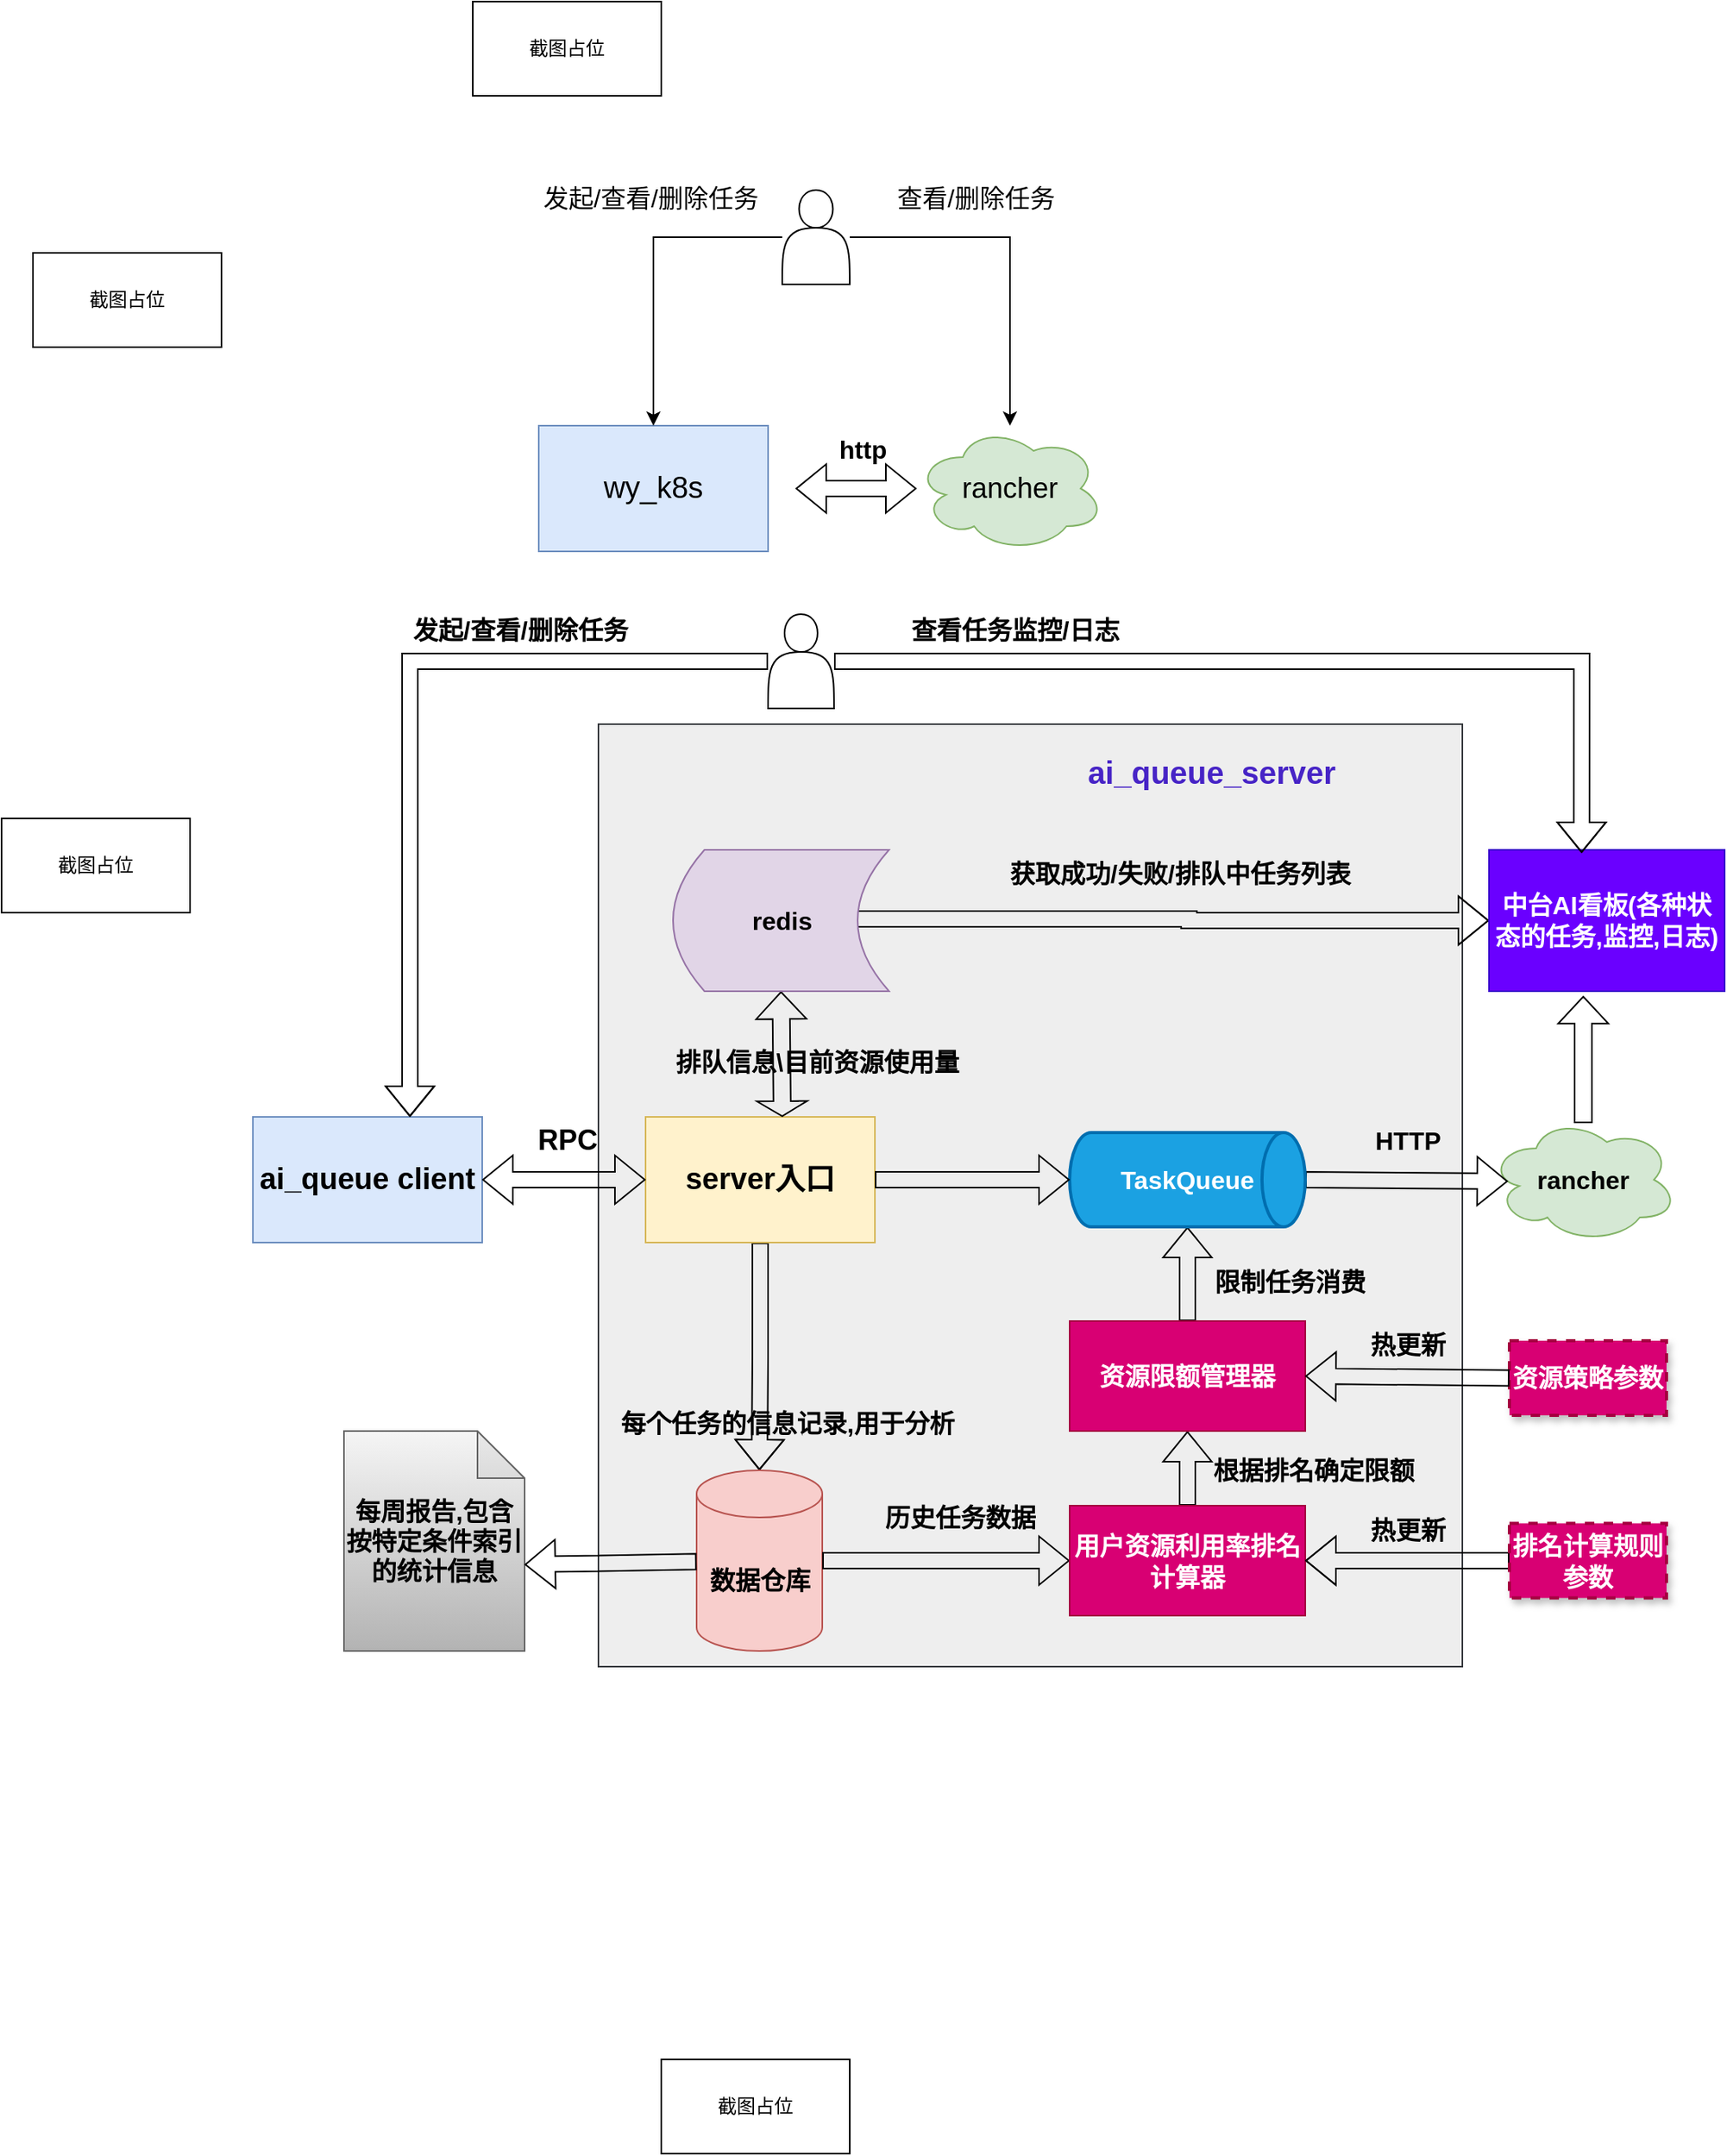 <mxfile version="21.6.1" type="github">
  <diagram name="第 1 页" id="jlxmokwsTpVfqcsCxAWr">
    <mxGraphModel dx="2261" dy="1940" grid="1" gridSize="10" guides="1" tooltips="1" connect="1" arrows="1" fold="1" page="1" pageScale="1" pageWidth="827" pageHeight="1169" math="0" shadow="0">
      <root>
        <mxCell id="0" />
        <mxCell id="1" parent="0" />
        <mxCell id="qPuq1UGvSkW3Ukqx3j4F-33" value="" style="rounded=0;whiteSpace=wrap;html=1;fillColor=#eeeeee;strokeColor=#36393d;" vertex="1" parent="1">
          <mxGeometry x="260" y="200" width="550" height="600" as="geometry" />
        </mxCell>
        <mxCell id="wX64DrgatRNQEiag2DZ2-1" value="&lt;font style=&quot;font-size: 19px;&quot;&gt;wy_k8s&lt;/font&gt;" style="rounded=0;whiteSpace=wrap;html=1;fillColor=#dae8fc;strokeColor=#6c8ebf;" parent="1" vertex="1">
          <mxGeometry x="222" y="10" width="146" height="80" as="geometry" />
        </mxCell>
        <mxCell id="wX64DrgatRNQEiag2DZ2-2" value="&lt;font style=&quot;font-size: 18px;&quot;&gt;rancher&lt;/font&gt;" style="ellipse;shape=cloud;whiteSpace=wrap;html=1;fillColor=#d5e8d4;strokeColor=#82b366;" parent="1" vertex="1">
          <mxGeometry x="462" y="10" width="120" height="80" as="geometry" />
        </mxCell>
        <mxCell id="wX64DrgatRNQEiag2DZ2-4" value="" style="shape=flexArrow;endArrow=classic;html=1;rounded=0;startArrow=block;" parent="1" edge="1">
          <mxGeometry width="50" height="50" relative="1" as="geometry">
            <mxPoint x="385.5" y="50" as="sourcePoint" />
            <mxPoint x="462.5" y="50" as="targetPoint" />
          </mxGeometry>
        </mxCell>
        <mxCell id="wX64DrgatRNQEiag2DZ2-5" value="&lt;font size=&quot;1&quot; style=&quot;&quot;&gt;&lt;b style=&quot;font-size: 16px;&quot;&gt;rancher&lt;/b&gt;&lt;/font&gt;" style="ellipse;shape=cloud;whiteSpace=wrap;html=1;fillColor=#d5e8d4;strokeColor=#82b366;" parent="1" vertex="1">
          <mxGeometry x="827" y="450" width="120" height="80" as="geometry" />
        </mxCell>
        <mxCell id="wX64DrgatRNQEiag2DZ2-6" value="&lt;span style=&quot;font-size: 19px;&quot;&gt;&lt;b&gt;ai_queue client&lt;/b&gt;&lt;/span&gt;" style="rounded=0;whiteSpace=wrap;html=1;fillColor=#dae8fc;strokeColor=#6c8ebf;" parent="1" vertex="1">
          <mxGeometry x="40" y="450" width="146" height="80" as="geometry" />
        </mxCell>
        <mxCell id="qPuq1UGvSkW3Ukqx3j4F-32" style="edgeStyle=orthogonalEdgeStyle;rounded=0;orthogonalLoop=1;jettySize=auto;html=1;shape=flexArrow;" edge="1" parent="1" source="wX64DrgatRNQEiag2DZ2-7" target="wX64DrgatRNQEiag2DZ2-16">
          <mxGeometry relative="1" as="geometry" />
        </mxCell>
        <mxCell id="wX64DrgatRNQEiag2DZ2-7" value="&lt;span style=&quot;font-size: 19px;&quot;&gt;&lt;b&gt;server入口&lt;/b&gt;&lt;/span&gt;" style="rounded=0;whiteSpace=wrap;html=1;fillColor=#fff2cc;strokeColor=#d6b656;" parent="1" vertex="1">
          <mxGeometry x="290" y="450" width="146" height="80" as="geometry" />
        </mxCell>
        <mxCell id="wX64DrgatRNQEiag2DZ2-8" value="&lt;b&gt;&lt;font style=&quot;font-size: 16px;&quot;&gt;http&lt;/font&gt;&lt;/b&gt;" style="text;html=1;align=center;verticalAlign=middle;resizable=0;points=[];autosize=1;strokeColor=none;fillColor=none;" parent="1" vertex="1">
          <mxGeometry x="402.5" y="10" width="50" height="30" as="geometry" />
        </mxCell>
        <mxCell id="wX64DrgatRNQEiag2DZ2-10" value="" style="shape=flexArrow;endArrow=classic;html=1;rounded=0;startArrow=block;exitX=1;exitY=0.5;exitDx=0;exitDy=0;entryX=0;entryY=0.5;entryDx=0;entryDy=0;" parent="1" edge="1" target="wX64DrgatRNQEiag2DZ2-7" source="wX64DrgatRNQEiag2DZ2-6">
          <mxGeometry width="50" height="50" relative="1" as="geometry">
            <mxPoint x="227" y="490" as="sourcePoint" />
            <mxPoint x="307" y="490" as="targetPoint" />
          </mxGeometry>
        </mxCell>
        <mxCell id="wX64DrgatRNQEiag2DZ2-11" value="&lt;span style=&quot;font-size: 18px;&quot;&gt;&lt;b&gt;RPC&lt;/b&gt;&lt;/span&gt;" style="text;html=1;align=center;verticalAlign=middle;resizable=0;points=[];autosize=1;strokeColor=none;fillColor=none;" parent="1" vertex="1">
          <mxGeometry x="210" y="445" width="60" height="40" as="geometry" />
        </mxCell>
        <mxCell id="wX64DrgatRNQEiag2DZ2-15" value="&lt;font style=&quot;font-size: 16px;&quot;&gt;&lt;b&gt;排队信息\目前资源使用量&lt;/b&gt;&lt;/font&gt;" style="text;html=1;align=center;verticalAlign=middle;resizable=0;points=[];autosize=1;strokeColor=none;fillColor=none;" parent="1" vertex="1">
          <mxGeometry x="298.5" y="400" width="200" height="30" as="geometry" />
        </mxCell>
        <mxCell id="wX64DrgatRNQEiag2DZ2-16" value="&lt;font style=&quot;font-size: 16px;&quot;&gt;&lt;b&gt;数据仓库&lt;/b&gt;&lt;/font&gt;" style="shape=cylinder3;whiteSpace=wrap;html=1;boundedLbl=1;backgroundOutline=1;size=15;fillColor=#f8cecc;strokeColor=#b85450;" parent="1" vertex="1">
          <mxGeometry x="322.5" y="675" width="80" height="115" as="geometry" />
        </mxCell>
        <mxCell id="wX64DrgatRNQEiag2DZ2-18" value="&lt;font style=&quot;font-size: 16px;&quot;&gt;&lt;b&gt;每个任务的信息记录,用于分析&lt;/b&gt;&lt;/font&gt;" style="text;html=1;align=center;verticalAlign=middle;resizable=0;points=[];autosize=1;strokeColor=none;fillColor=none;" parent="1" vertex="1">
          <mxGeometry x="260" y="630" width="240" height="30" as="geometry" />
        </mxCell>
        <mxCell id="wX64DrgatRNQEiag2DZ2-19" value="" style="shape=flexArrow;endArrow=classic;html=1;rounded=0;startArrow=none;startFill=0;entryX=0.1;entryY=0.513;entryDx=0;entryDy=0;entryPerimeter=0;exitX=1;exitY=0.5;exitDx=0;exitDy=0;exitPerimeter=0;" parent="1" edge="1" target="wX64DrgatRNQEiag2DZ2-5" source="qPuq1UGvSkW3Ukqx3j4F-8">
          <mxGeometry width="50" height="50" relative="1" as="geometry">
            <mxPoint x="720" y="490" as="sourcePoint" />
            <mxPoint x="867" y="490" as="targetPoint" />
          </mxGeometry>
        </mxCell>
        <mxCell id="wX64DrgatRNQEiag2DZ2-20" value="&lt;span style=&quot;font-size: 16px;&quot;&gt;&lt;b&gt;HTTP&lt;/b&gt;&lt;/span&gt;" style="text;html=1;align=center;verticalAlign=middle;resizable=0;points=[];autosize=1;strokeColor=none;fillColor=none;" parent="1" vertex="1">
          <mxGeometry x="740" y="450" width="70" height="30" as="geometry" />
        </mxCell>
        <mxCell id="wX64DrgatRNQEiag2DZ2-22" value="" style="shape=flexArrow;endArrow=classic;startArrow=classic;html=1;rounded=0;width=11;startSize=2.83;endSize=5.4;entryX=0.5;entryY=1;entryDx=0;entryDy=0;exitX=0.596;exitY=0;exitDx=0;exitDy=0;exitPerimeter=0;" parent="1" edge="1" target="wX64DrgatRNQEiag2DZ2-25" source="wX64DrgatRNQEiag2DZ2-7">
          <mxGeometry width="100" height="100" relative="1" as="geometry">
            <mxPoint x="389" y="434" as="sourcePoint" />
            <mxPoint x="389" y="380" as="targetPoint" />
          </mxGeometry>
        </mxCell>
        <mxCell id="qPuq1UGvSkW3Ukqx3j4F-30" style="edgeStyle=orthogonalEdgeStyle;rounded=0;orthogonalLoop=1;jettySize=auto;html=1;entryX=0;entryY=0.5;entryDx=0;entryDy=0;shape=flexArrow;exitX=0.847;exitY=0.489;exitDx=0;exitDy=0;exitPerimeter=0;" edge="1" parent="1" source="wX64DrgatRNQEiag2DZ2-25" target="wX64DrgatRNQEiag2DZ2-26">
          <mxGeometry relative="1" as="geometry" />
        </mxCell>
        <mxCell id="wX64DrgatRNQEiag2DZ2-25" value="&lt;font style=&quot;font-size: 16px;&quot;&gt;&lt;b&gt;redis&lt;/b&gt;&lt;/font&gt;" style="shape=dataStorage;whiteSpace=wrap;html=1;fixedSize=1;fillColor=#e1d5e7;strokeColor=#9673a6;" parent="1" vertex="1">
          <mxGeometry x="307.5" y="280" width="137.5" height="90" as="geometry" />
        </mxCell>
        <mxCell id="wX64DrgatRNQEiag2DZ2-26" value="&lt;font style=&quot;font-size: 16px;&quot;&gt;&lt;b&gt;中台AI看板(各种状态的任务,监控,日志)&lt;/b&gt;&lt;/font&gt;" style="rounded=0;whiteSpace=wrap;html=1;fillColor=#6a00ff;fontColor=#ffffff;strokeColor=#3700CC;" parent="1" vertex="1">
          <mxGeometry x="827" y="280" width="150" height="90" as="geometry" />
        </mxCell>
        <mxCell id="wX64DrgatRNQEiag2DZ2-28" style="edgeStyle=orthogonalEdgeStyle;rounded=0;orthogonalLoop=1;jettySize=auto;html=1;" parent="1" source="wX64DrgatRNQEiag2DZ2-27" target="wX64DrgatRNQEiag2DZ2-1" edge="1">
          <mxGeometry relative="1" as="geometry" />
        </mxCell>
        <mxCell id="wX64DrgatRNQEiag2DZ2-34" style="edgeStyle=orthogonalEdgeStyle;rounded=0;orthogonalLoop=1;jettySize=auto;html=1;" parent="1" source="wX64DrgatRNQEiag2DZ2-27" target="wX64DrgatRNQEiag2DZ2-2" edge="1">
          <mxGeometry relative="1" as="geometry" />
        </mxCell>
        <mxCell id="wX64DrgatRNQEiag2DZ2-27" value="" style="shape=actor;whiteSpace=wrap;html=1;" parent="1" vertex="1">
          <mxGeometry x="377" y="-140" width="43" height="60" as="geometry" />
        </mxCell>
        <mxCell id="wX64DrgatRNQEiag2DZ2-31" style="edgeStyle=orthogonalEdgeStyle;rounded=0;orthogonalLoop=1;jettySize=auto;html=1;shape=flexArrow;" parent="1" source="wX64DrgatRNQEiag2DZ2-30" target="wX64DrgatRNQEiag2DZ2-6" edge="1">
          <mxGeometry relative="1" as="geometry">
            <Array as="points">
              <mxPoint x="140" y="160" />
            </Array>
          </mxGeometry>
        </mxCell>
        <mxCell id="wX64DrgatRNQEiag2DZ2-32" style="edgeStyle=orthogonalEdgeStyle;rounded=0;orthogonalLoop=1;jettySize=auto;html=1;shape=flexArrow;entryX=0.393;entryY=0.022;entryDx=0;entryDy=0;entryPerimeter=0;" parent="1" source="wX64DrgatRNQEiag2DZ2-30" target="wX64DrgatRNQEiag2DZ2-26" edge="1">
          <mxGeometry relative="1" as="geometry">
            <mxPoint x="870" y="270" as="targetPoint" />
          </mxGeometry>
        </mxCell>
        <mxCell id="wX64DrgatRNQEiag2DZ2-30" value="" style="shape=actor;whiteSpace=wrap;html=1;" parent="1" vertex="1">
          <mxGeometry x="368" y="130" width="42" height="60" as="geometry" />
        </mxCell>
        <mxCell id="wX64DrgatRNQEiag2DZ2-36" value="" style="shape=flexArrow;endArrow=classic;startArrow=none;html=1;rounded=0;width=11;startSize=2.83;endSize=5.4;startFill=0;entryX=0.4;entryY=1.033;entryDx=0;entryDy=0;entryPerimeter=0;exitX=0.5;exitY=0.05;exitDx=0;exitDy=0;exitPerimeter=0;" parent="1" edge="1" target="wX64DrgatRNQEiag2DZ2-26" source="wX64DrgatRNQEiag2DZ2-5">
          <mxGeometry width="100" height="100" relative="1" as="geometry">
            <mxPoint x="900" y="400" as="sourcePoint" />
            <mxPoint x="900" y="346" as="targetPoint" />
          </mxGeometry>
        </mxCell>
        <mxCell id="wX64DrgatRNQEiag2DZ2-37" value="&lt;span style=&quot;font-size: 16px;&quot;&gt;&lt;b&gt;资源策略参数&lt;/b&gt;&lt;/span&gt;" style="rounded=0;whiteSpace=wrap;html=1;labelBorderColor=none;dashed=1;fillColor=#d80073;fontColor=#ffffff;strokeColor=#A50040;strokeWidth=2;shadow=1;glass=0;" parent="1" vertex="1">
          <mxGeometry x="840" y="592.5" width="100" height="47.5" as="geometry" />
        </mxCell>
        <mxCell id="wX64DrgatRNQEiag2DZ2-40" value="截图占位" style="whiteSpace=wrap;html=1;" parent="1" vertex="1">
          <mxGeometry x="-100" y="-100" width="120" height="60" as="geometry" />
        </mxCell>
        <mxCell id="wX64DrgatRNQEiag2DZ2-41" value="截图占位" style="whiteSpace=wrap;html=1;" parent="1" vertex="1">
          <mxGeometry x="-120" y="260" width="120" height="60" as="geometry" />
        </mxCell>
        <mxCell id="wX64DrgatRNQEiag2DZ2-42" value="截图占位" style="whiteSpace=wrap;html=1;" parent="1" vertex="1">
          <mxGeometry x="180" y="-260" width="120" height="60" as="geometry" />
        </mxCell>
        <mxCell id="wX64DrgatRNQEiag2DZ2-43" value="&lt;font style=&quot;font-size: 16px;&quot;&gt;&lt;b&gt;发起/查看/删除任务&lt;/b&gt;&lt;/font&gt;" style="text;html=1;align=center;verticalAlign=middle;resizable=0;points=[];autosize=1;strokeColor=none;fillColor=none;" parent="1" vertex="1">
          <mxGeometry x="130" y="125" width="160" height="30" as="geometry" />
        </mxCell>
        <mxCell id="wX64DrgatRNQEiag2DZ2-44" value="&lt;font style=&quot;font-size: 16px;&quot;&gt;&lt;b&gt;查看任务监控/日志&lt;/b&gt;&lt;/font&gt;" style="text;html=1;align=center;verticalAlign=middle;resizable=0;points=[];autosize=1;strokeColor=none;fillColor=none;" parent="1" vertex="1">
          <mxGeometry x="445" y="125" width="160" height="30" as="geometry" />
        </mxCell>
        <mxCell id="wX64DrgatRNQEiag2DZ2-45" value="&lt;font style=&quot;font-size: 16px;&quot;&gt;查看/删除任务&lt;/font&gt;" style="text;html=1;align=center;verticalAlign=middle;resizable=0;points=[];autosize=1;strokeColor=none;fillColor=none;" parent="1" vertex="1">
          <mxGeometry x="440" y="-150" width="120" height="30" as="geometry" />
        </mxCell>
        <mxCell id="wX64DrgatRNQEiag2DZ2-46" value="&lt;font style=&quot;font-size: 16px;&quot;&gt;发起/查看/删除任务&lt;/font&gt;" style="text;html=1;align=center;verticalAlign=middle;resizable=0;points=[];autosize=1;strokeColor=none;fillColor=none;" parent="1" vertex="1">
          <mxGeometry x="213" y="-150" width="160" height="30" as="geometry" />
        </mxCell>
        <mxCell id="wX64DrgatRNQEiag2DZ2-49" value="&lt;font style=&quot;font-size: 16px;&quot;&gt;&lt;b&gt;每周报告,包含按特定条件索引的统计信息&lt;/b&gt;&lt;/font&gt;" style="shape=note;whiteSpace=wrap;html=1;backgroundOutline=1;darkOpacity=0.05;fillColor=#f5f5f5;gradientColor=#b3b3b3;strokeColor=#666666;" parent="1" vertex="1">
          <mxGeometry x="98" y="650" width="115" height="140" as="geometry" />
        </mxCell>
        <mxCell id="wX64DrgatRNQEiag2DZ2-50" value="截图占位" style="whiteSpace=wrap;html=1;" parent="1" vertex="1">
          <mxGeometry x="300" y="1050" width="120" height="60" as="geometry" />
        </mxCell>
        <mxCell id="qPuq1UGvSkW3Ukqx3j4F-5" value="" style="shape=flexArrow;endArrow=classic;html=1;rounded=0;startArrow=none;startFill=0;exitX=1;exitY=0.5;exitDx=0;exitDy=0;exitPerimeter=0;" edge="1" parent="1" source="wX64DrgatRNQEiag2DZ2-16" target="qPuq1UGvSkW3Ukqx3j4F-6">
          <mxGeometry width="50" height="50" relative="1" as="geometry">
            <mxPoint x="440" y="710" as="sourcePoint" />
            <mxPoint x="533" y="674" as="targetPoint" />
          </mxGeometry>
        </mxCell>
        <mxCell id="qPuq1UGvSkW3Ukqx3j4F-12" style="edgeStyle=orthogonalEdgeStyle;rounded=0;orthogonalLoop=1;jettySize=auto;html=1;entryX=0.5;entryY=1;entryDx=0;entryDy=0;shape=flexArrow;" edge="1" parent="1" source="qPuq1UGvSkW3Ukqx3j4F-6" target="qPuq1UGvSkW3Ukqx3j4F-7">
          <mxGeometry relative="1" as="geometry" />
        </mxCell>
        <mxCell id="qPuq1UGvSkW3Ukqx3j4F-6" value="&lt;b&gt;&lt;font style=&quot;font-size: 16px;&quot;&gt;用户资源利用率排名计算器&lt;/font&gt;&lt;/b&gt;" style="rounded=0;whiteSpace=wrap;html=1;fillColor=#d80073;fontColor=#ffffff;strokeColor=#A50040;" vertex="1" parent="1">
          <mxGeometry x="560" y="697.5" width="150" height="70" as="geometry" />
        </mxCell>
        <mxCell id="qPuq1UGvSkW3Ukqx3j4F-18" style="edgeStyle=orthogonalEdgeStyle;rounded=0;orthogonalLoop=1;jettySize=auto;html=1;entryX=0.5;entryY=1;entryDx=0;entryDy=0;entryPerimeter=0;shape=flexArrow;" edge="1" parent="1" source="qPuq1UGvSkW3Ukqx3j4F-7" target="qPuq1UGvSkW3Ukqx3j4F-8">
          <mxGeometry relative="1" as="geometry" />
        </mxCell>
        <mxCell id="qPuq1UGvSkW3Ukqx3j4F-7" value="&lt;span style=&quot;font-size: 16px;&quot;&gt;&lt;b&gt;资源限额管理器&lt;/b&gt;&lt;/span&gt;" style="rounded=0;whiteSpace=wrap;html=1;fillColor=#d80073;fontColor=#ffffff;strokeColor=#A50040;" vertex="1" parent="1">
          <mxGeometry x="560" y="580" width="150" height="70" as="geometry" />
        </mxCell>
        <mxCell id="qPuq1UGvSkW3Ukqx3j4F-8" value="&lt;b&gt;&lt;font style=&quot;font-size: 16px;&quot;&gt;TaskQueue&lt;/font&gt;&lt;/b&gt;" style="strokeWidth=2;html=1;shape=mxgraph.flowchart.direct_data;whiteSpace=wrap;fillColor=#1ba1e2;fontColor=#ffffff;strokeColor=#006EAF;" vertex="1" parent="1">
          <mxGeometry x="560" y="460" width="150" height="60" as="geometry" />
        </mxCell>
        <mxCell id="qPuq1UGvSkW3Ukqx3j4F-10" value="" style="shape=flexArrow;endArrow=classic;html=1;rounded=0;startArrow=none;startFill=0;exitX=1;exitY=0.5;exitDx=0;exitDy=0;entryX=0;entryY=0.5;entryDx=0;entryDy=0;entryPerimeter=0;" edge="1" parent="1" source="wX64DrgatRNQEiag2DZ2-7" target="qPuq1UGvSkW3Ukqx3j4F-8">
          <mxGeometry width="50" height="50" relative="1" as="geometry">
            <mxPoint x="474" y="490" as="sourcePoint" />
            <mxPoint x="551" y="490" as="targetPoint" />
          </mxGeometry>
        </mxCell>
        <mxCell id="qPuq1UGvSkW3Ukqx3j4F-14" value="" style="shape=flexArrow;endArrow=none;html=1;rounded=0;startArrow=block;endFill=0;exitX=0;exitY=0;exitDx=115;exitDy=85;exitPerimeter=0;" edge="1" parent="1" source="wX64DrgatRNQEiag2DZ2-49" target="wX64DrgatRNQEiag2DZ2-16">
          <mxGeometry width="50" height="50" relative="1" as="geometry">
            <mxPoint x="237" y="737" as="sourcePoint" />
            <mxPoint x="317" y="737" as="targetPoint" />
            <Array as="points" />
          </mxGeometry>
        </mxCell>
        <mxCell id="qPuq1UGvSkW3Ukqx3j4F-16" value="&lt;span style=&quot;font-size: 16px;&quot;&gt;&lt;b&gt;根据排名确定限额&lt;/b&gt;&lt;/span&gt;" style="text;html=1;align=center;verticalAlign=middle;resizable=0;points=[];autosize=1;strokeColor=none;fillColor=none;" vertex="1" parent="1">
          <mxGeometry x="640" y="660" width="150" height="30" as="geometry" />
        </mxCell>
        <mxCell id="qPuq1UGvSkW3Ukqx3j4F-17" value="&lt;span style=&quot;font-size: 16px;&quot;&gt;&lt;b&gt;历史任务数据&lt;/b&gt;&lt;/span&gt;" style="text;html=1;align=center;verticalAlign=middle;resizable=0;points=[];autosize=1;strokeColor=none;fillColor=none;" vertex="1" parent="1">
          <mxGeometry x="430" y="690" width="120" height="30" as="geometry" />
        </mxCell>
        <mxCell id="qPuq1UGvSkW3Ukqx3j4F-19" value="&lt;font style=&quot;font-size: 16px;&quot;&gt;&lt;b&gt;限制任务消费&lt;/b&gt;&lt;/font&gt;" style="text;html=1;align=center;verticalAlign=middle;resizable=0;points=[];autosize=1;strokeColor=none;fillColor=none;" vertex="1" parent="1">
          <mxGeometry x="640" y="540" width="120" height="30" as="geometry" />
        </mxCell>
        <mxCell id="qPuq1UGvSkW3Ukqx3j4F-20" value="" style="shape=flexArrow;endArrow=none;html=1;rounded=0;startArrow=block;startFill=0;endFill=0;exitX=1;exitY=0.5;exitDx=0;exitDy=0;entryX=0;entryY=0.5;entryDx=0;entryDy=0;" edge="1" parent="1" source="qPuq1UGvSkW3Ukqx3j4F-7" target="wX64DrgatRNQEiag2DZ2-37">
          <mxGeometry width="50" height="50" relative="1" as="geometry">
            <mxPoint x="745" y="618" as="sourcePoint" />
            <mxPoint x="822" y="618" as="targetPoint" />
          </mxGeometry>
        </mxCell>
        <mxCell id="qPuq1UGvSkW3Ukqx3j4F-21" value="&lt;span&gt;&lt;font style=&quot;font-size: 16px;&quot;&gt;热更新&lt;/font&gt;&lt;/span&gt;" style="text;html=1;align=center;verticalAlign=middle;resizable=0;points=[];autosize=1;strokeColor=none;fillColor=none;fontStyle=1" vertex="1" parent="1">
          <mxGeometry x="740" y="580" width="70" height="30" as="geometry" />
        </mxCell>
        <mxCell id="qPuq1UGvSkW3Ukqx3j4F-27" style="edgeStyle=orthogonalEdgeStyle;rounded=0;orthogonalLoop=1;jettySize=auto;html=1;shape=flexArrow;" edge="1" parent="1" source="qPuq1UGvSkW3Ukqx3j4F-24" target="qPuq1UGvSkW3Ukqx3j4F-6">
          <mxGeometry relative="1" as="geometry" />
        </mxCell>
        <mxCell id="qPuq1UGvSkW3Ukqx3j4F-24" value="&lt;span style=&quot;font-size: 16px;&quot;&gt;&lt;b&gt;排名计算规则参数&lt;/b&gt;&lt;/span&gt;" style="rounded=0;whiteSpace=wrap;html=1;labelBorderColor=none;dashed=1;fillColor=#d80073;fontColor=#ffffff;strokeColor=#A50040;strokeWidth=2;shadow=1;glass=0;" vertex="1" parent="1">
          <mxGeometry x="840" y="708.75" width="100" height="47.5" as="geometry" />
        </mxCell>
        <mxCell id="qPuq1UGvSkW3Ukqx3j4F-26" value="&lt;span&gt;&lt;font style=&quot;font-size: 16px;&quot;&gt;热更新&lt;/font&gt;&lt;/span&gt;" style="text;html=1;align=center;verticalAlign=middle;resizable=0;points=[];autosize=1;strokeColor=none;fillColor=none;fontStyle=1" vertex="1" parent="1">
          <mxGeometry x="740" y="697.5" width="70" height="30" as="geometry" />
        </mxCell>
        <mxCell id="qPuq1UGvSkW3Ukqx3j4F-31" value="&lt;font style=&quot;font-size: 16px;&quot;&gt;&lt;b&gt;获取成功/失败/排队中任务列表&lt;/b&gt;&lt;/font&gt;" style="text;html=1;align=center;verticalAlign=middle;resizable=0;points=[];autosize=1;strokeColor=none;fillColor=none;" vertex="1" parent="1">
          <mxGeometry x="510" y="280" width="240" height="30" as="geometry" />
        </mxCell>
        <mxCell id="qPuq1UGvSkW3Ukqx3j4F-34" value="&lt;font size=&quot;1&quot; color=&quot;#4724c6&quot; style=&quot;&quot;&gt;&lt;b style=&quot;font-size: 20px;&quot;&gt;ai_queue_server&lt;/b&gt;&lt;/font&gt;" style="text;html=1;align=center;verticalAlign=middle;resizable=0;points=[];autosize=1;strokeColor=none;fillColor=none;" vertex="1" parent="1">
          <mxGeometry x="560" y="210" width="180" height="40" as="geometry" />
        </mxCell>
      </root>
    </mxGraphModel>
  </diagram>
</mxfile>
